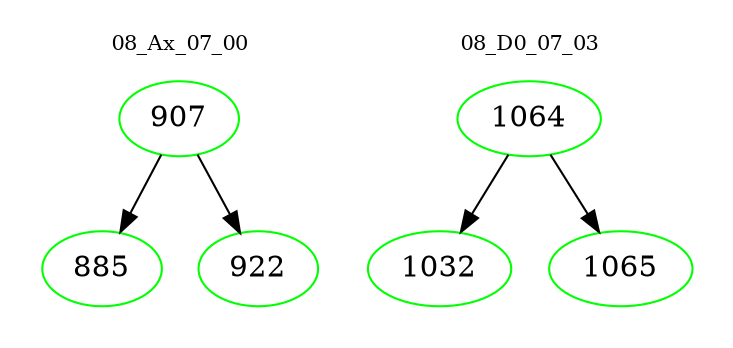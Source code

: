 digraph{
subgraph cluster_0 {
color = white
label = "08_Ax_07_00";
fontsize=10;
T0_907 [label="907", color="green"]
T0_907 -> T0_885 [color="black"]
T0_885 [label="885", color="green"]
T0_907 -> T0_922 [color="black"]
T0_922 [label="922", color="green"]
}
subgraph cluster_1 {
color = white
label = "08_D0_07_03";
fontsize=10;
T1_1064 [label="1064", color="green"]
T1_1064 -> T1_1032 [color="black"]
T1_1032 [label="1032", color="green"]
T1_1064 -> T1_1065 [color="black"]
T1_1065 [label="1065", color="green"]
}
}
